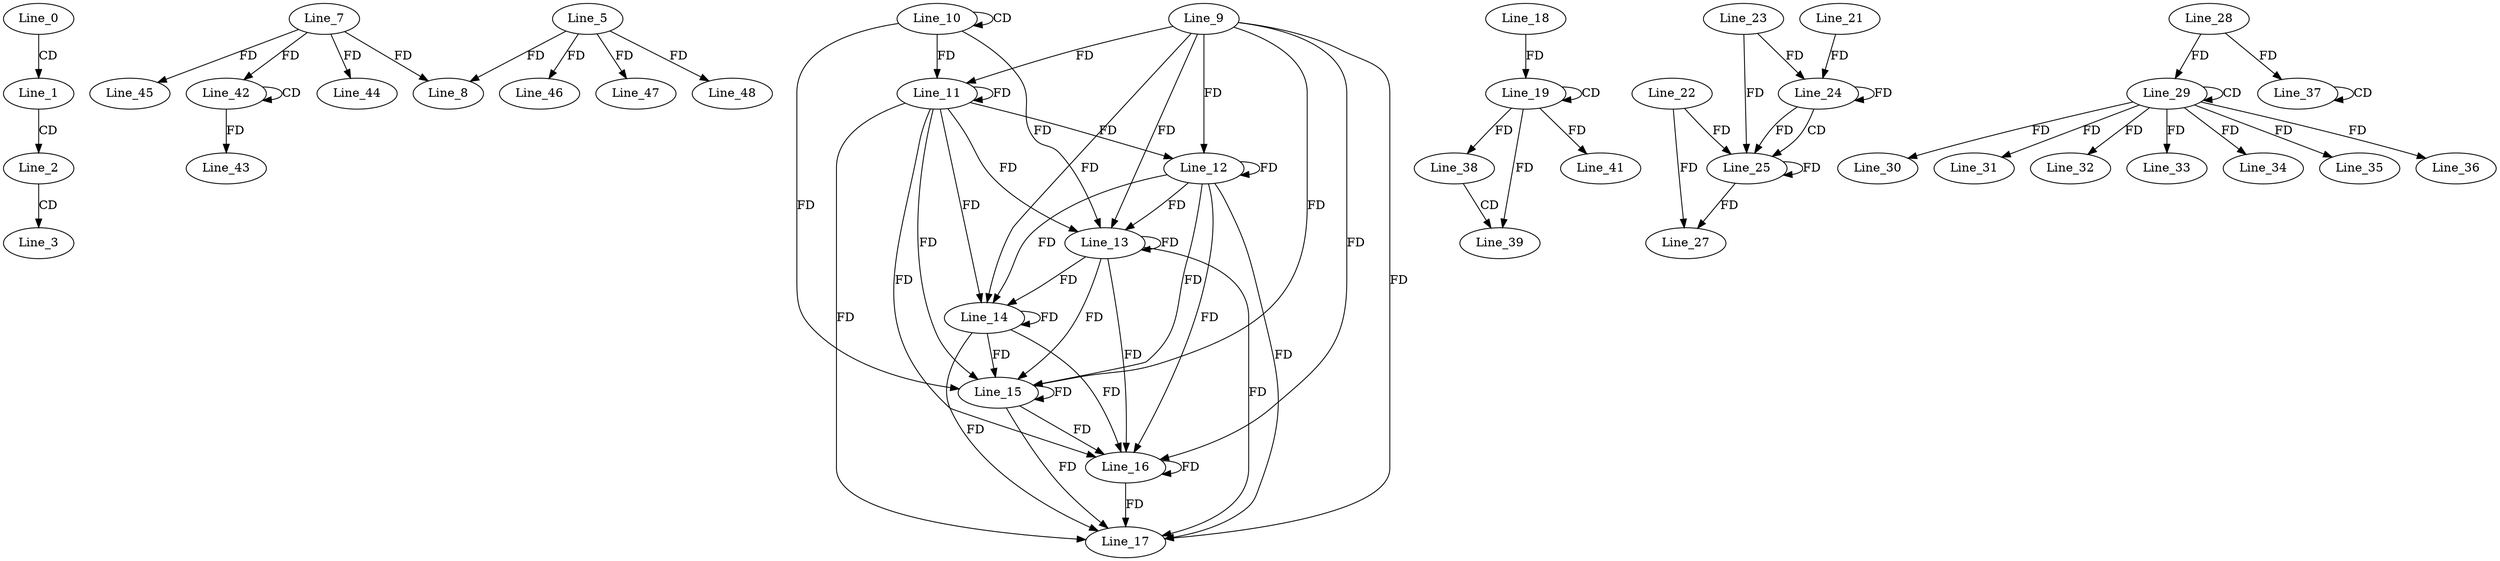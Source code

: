 digraph G {
  Line_0;
  Line_1;
  Line_2;
  Line_3;
  Line_5;
  Line_8;
  Line_7;
  Line_10;
  Line_10;
  Line_9;
  Line_11;
  Line_11;
  Line_12;
  Line_13;
  Line_13;
  Line_14;
  Line_15;
  Line_15;
  Line_16;
  Line_17;
  Line_19;
  Line_19;
  Line_18;
  Line_24;
  Line_23;
  Line_24;
  Line_21;
  Line_24;
  Line_25;
  Line_22;
  Line_27;
  Line_29;
  Line_29;
  Line_28;
  Line_30;
  Line_31;
  Line_32;
  Line_33;
  Line_34;
  Line_35;
  Line_36;
  Line_37;
  Line_37;
  Line_38;
  Line_38;
  Line_39;
  Line_41;
  Line_42;
  Line_42;
  Line_42;
  Line_43;
  Line_44;
  Line_45;
  Line_46;
  Line_47;
  Line_48;
  Line_0 -> Line_1 [ label="CD" ];
  Line_1 -> Line_2 [ label="CD" ];
  Line_2 -> Line_3 [ label="CD" ];
  Line_5 -> Line_8 [ label="FD" ];
  Line_7 -> Line_8 [ label="FD" ];
  Line_10 -> Line_10 [ label="CD" ];
  Line_9 -> Line_11 [ label="FD" ];
  Line_11 -> Line_11 [ label="FD" ];
  Line_10 -> Line_11 [ label="FD" ];
  Line_9 -> Line_12 [ label="FD" ];
  Line_11 -> Line_12 [ label="FD" ];
  Line_12 -> Line_12 [ label="FD" ];
  Line_9 -> Line_13 [ label="FD" ];
  Line_11 -> Line_13 [ label="FD" ];
  Line_12 -> Line_13 [ label="FD" ];
  Line_13 -> Line_13 [ label="FD" ];
  Line_10 -> Line_13 [ label="FD" ];
  Line_9 -> Line_14 [ label="FD" ];
  Line_11 -> Line_14 [ label="FD" ];
  Line_12 -> Line_14 [ label="FD" ];
  Line_13 -> Line_14 [ label="FD" ];
  Line_14 -> Line_14 [ label="FD" ];
  Line_9 -> Line_15 [ label="FD" ];
  Line_11 -> Line_15 [ label="FD" ];
  Line_12 -> Line_15 [ label="FD" ];
  Line_13 -> Line_15 [ label="FD" ];
  Line_14 -> Line_15 [ label="FD" ];
  Line_15 -> Line_15 [ label="FD" ];
  Line_10 -> Line_15 [ label="FD" ];
  Line_9 -> Line_16 [ label="FD" ];
  Line_11 -> Line_16 [ label="FD" ];
  Line_12 -> Line_16 [ label="FD" ];
  Line_13 -> Line_16 [ label="FD" ];
  Line_14 -> Line_16 [ label="FD" ];
  Line_15 -> Line_16 [ label="FD" ];
  Line_16 -> Line_16 [ label="FD" ];
  Line_9 -> Line_17 [ label="FD" ];
  Line_11 -> Line_17 [ label="FD" ];
  Line_12 -> Line_17 [ label="FD" ];
  Line_13 -> Line_17 [ label="FD" ];
  Line_14 -> Line_17 [ label="FD" ];
  Line_15 -> Line_17 [ label="FD" ];
  Line_16 -> Line_17 [ label="FD" ];
  Line_19 -> Line_19 [ label="CD" ];
  Line_18 -> Line_19 [ label="FD" ];
  Line_24 -> Line_24 [ label="FD" ];
  Line_23 -> Line_24 [ label="FD" ];
  Line_21 -> Line_24 [ label="FD" ];
  Line_24 -> Line_25 [ label="CD" ];
  Line_25 -> Line_25 [ label="FD" ];
  Line_22 -> Line_25 [ label="FD" ];
  Line_24 -> Line_25 [ label="FD" ];
  Line_23 -> Line_25 [ label="FD" ];
  Line_25 -> Line_27 [ label="FD" ];
  Line_22 -> Line_27 [ label="FD" ];
  Line_29 -> Line_29 [ label="CD" ];
  Line_28 -> Line_29 [ label="FD" ];
  Line_29 -> Line_30 [ label="FD" ];
  Line_29 -> Line_31 [ label="FD" ];
  Line_29 -> Line_32 [ label="FD" ];
  Line_29 -> Line_33 [ label="FD" ];
  Line_29 -> Line_34 [ label="FD" ];
  Line_29 -> Line_35 [ label="FD" ];
  Line_29 -> Line_36 [ label="FD" ];
  Line_37 -> Line_37 [ label="CD" ];
  Line_28 -> Line_37 [ label="FD" ];
  Line_19 -> Line_38 [ label="FD" ];
  Line_38 -> Line_39 [ label="CD" ];
  Line_19 -> Line_39 [ label="FD" ];
  Line_19 -> Line_41 [ label="FD" ];
  Line_42 -> Line_42 [ label="CD" ];
  Line_7 -> Line_42 [ label="FD" ];
  Line_42 -> Line_43 [ label="FD" ];
  Line_7 -> Line_44 [ label="FD" ];
  Line_7 -> Line_45 [ label="FD" ];
  Line_5 -> Line_46 [ label="FD" ];
  Line_5 -> Line_47 [ label="FD" ];
  Line_5 -> Line_48 [ label="FD" ];
}

